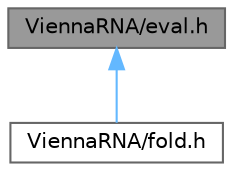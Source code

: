 digraph "ViennaRNA/eval.h"
{
 // INTERACTIVE_SVG=YES
 // LATEX_PDF_SIZE
  bgcolor="transparent";
  edge [fontname=Helvetica,fontsize=10,labelfontname=Helvetica,labelfontsize=10];
  node [fontname=Helvetica,fontsize=10,shape=box,height=0.2,width=0.4];
  Node1 [label="ViennaRNA/eval.h",height=0.2,width=0.4,color="gray40", fillcolor="grey60", style="filled", fontcolor="black",tooltip="Functions and variables related to energy evaluation of sequence/structure pairs."];
  Node1 -> Node2 [dir="back",color="steelblue1",style="solid"];
  Node2 [label="ViennaRNA/fold.h",height=0.2,width=0.4,color="grey40", fillcolor="white", style="filled",URL="$fold_8h.html",tooltip="MFE calculations for single RNA sequences."];
}
